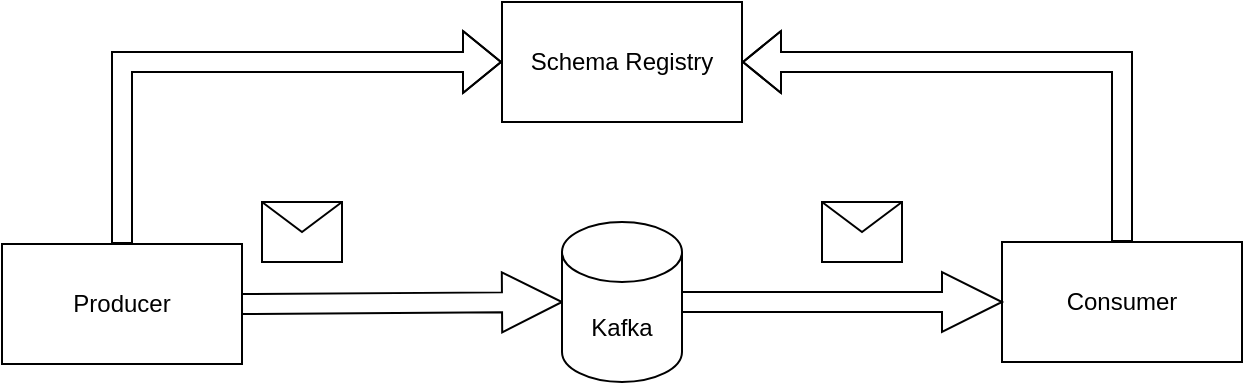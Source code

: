 <mxfile version="20.4.1" type="github">
  <diagram id="InmgYFGWhpqrJ_Sa_hGO" name="Page-1">
    <mxGraphModel dx="794" dy="461" grid="1" gridSize="10" guides="1" tooltips="1" connect="1" arrows="1" fold="1" page="1" pageScale="1" pageWidth="827" pageHeight="1169" math="0" shadow="0">
      <root>
        <mxCell id="0" />
        <mxCell id="1" parent="0" />
        <mxCell id="Ibt9ROxpTju9WvK0TQ91-4" style="edgeStyle=orthogonalEdgeStyle;shape=arrow;rounded=0;orthogonalLoop=1;jettySize=auto;html=1;exitX=1;exitY=0.5;exitDx=0;exitDy=0;entryX=0;entryY=0.5;entryDx=0;entryDy=0;entryPerimeter=0;" edge="1" parent="1" source="Ibt9ROxpTju9WvK0TQ91-1" target="Ibt9ROxpTju9WvK0TQ91-3">
          <mxGeometry relative="1" as="geometry" />
        </mxCell>
        <mxCell id="Ibt9ROxpTju9WvK0TQ91-9" style="edgeStyle=orthogonalEdgeStyle;shape=flexArrow;rounded=0;orthogonalLoop=1;jettySize=auto;html=1;exitX=0.5;exitY=0;exitDx=0;exitDy=0;entryX=0;entryY=0.5;entryDx=0;entryDy=0;" edge="1" parent="1" source="Ibt9ROxpTju9WvK0TQ91-1" target="Ibt9ROxpTju9WvK0TQ91-6">
          <mxGeometry relative="1" as="geometry" />
        </mxCell>
        <mxCell id="Ibt9ROxpTju9WvK0TQ91-1" value="Producer" style="rounded=0;whiteSpace=wrap;html=1;" vertex="1" parent="1">
          <mxGeometry x="60" y="171" width="120" height="60" as="geometry" />
        </mxCell>
        <mxCell id="Ibt9ROxpTju9WvK0TQ91-10" style="edgeStyle=orthogonalEdgeStyle;shape=flexArrow;rounded=0;orthogonalLoop=1;jettySize=auto;html=1;entryX=1;entryY=0.5;entryDx=0;entryDy=0;" edge="1" parent="1" source="Ibt9ROxpTju9WvK0TQ91-2" target="Ibt9ROxpTju9WvK0TQ91-6">
          <mxGeometry relative="1" as="geometry">
            <Array as="points">
              <mxPoint x="620" y="80" />
            </Array>
          </mxGeometry>
        </mxCell>
        <mxCell id="Ibt9ROxpTju9WvK0TQ91-2" value="Consumer" style="rounded=0;whiteSpace=wrap;html=1;" vertex="1" parent="1">
          <mxGeometry x="560" y="170" width="120" height="60" as="geometry" />
        </mxCell>
        <mxCell id="Ibt9ROxpTju9WvK0TQ91-5" style="edgeStyle=orthogonalEdgeStyle;shape=arrow;rounded=0;orthogonalLoop=1;jettySize=auto;html=1;exitX=1;exitY=0.5;exitDx=0;exitDy=0;exitPerimeter=0;" edge="1" parent="1" source="Ibt9ROxpTju9WvK0TQ91-3" target="Ibt9ROxpTju9WvK0TQ91-2">
          <mxGeometry relative="1" as="geometry" />
        </mxCell>
        <mxCell id="Ibt9ROxpTju9WvK0TQ91-3" value="Kafka" style="shape=cylinder3;whiteSpace=wrap;html=1;boundedLbl=1;backgroundOutline=1;size=15;" vertex="1" parent="1">
          <mxGeometry x="340" y="160" width="60" height="80" as="geometry" />
        </mxCell>
        <mxCell id="Ibt9ROxpTju9WvK0TQ91-6" value="Schema Registry" style="rounded=0;whiteSpace=wrap;html=1;" vertex="1" parent="1">
          <mxGeometry x="310" y="50" width="120" height="60" as="geometry" />
        </mxCell>
        <mxCell id="Ibt9ROxpTju9WvK0TQ91-7" value="" style="shape=message;html=1;whiteSpace=wrap;html=1;outlineConnect=0;" vertex="1" parent="1">
          <mxGeometry x="190" y="150" width="40" height="30" as="geometry" />
        </mxCell>
        <mxCell id="Ibt9ROxpTju9WvK0TQ91-8" value="" style="shape=message;html=1;whiteSpace=wrap;html=1;outlineConnect=0;" vertex="1" parent="1">
          <mxGeometry x="470" y="150" width="40" height="30" as="geometry" />
        </mxCell>
      </root>
    </mxGraphModel>
  </diagram>
</mxfile>
